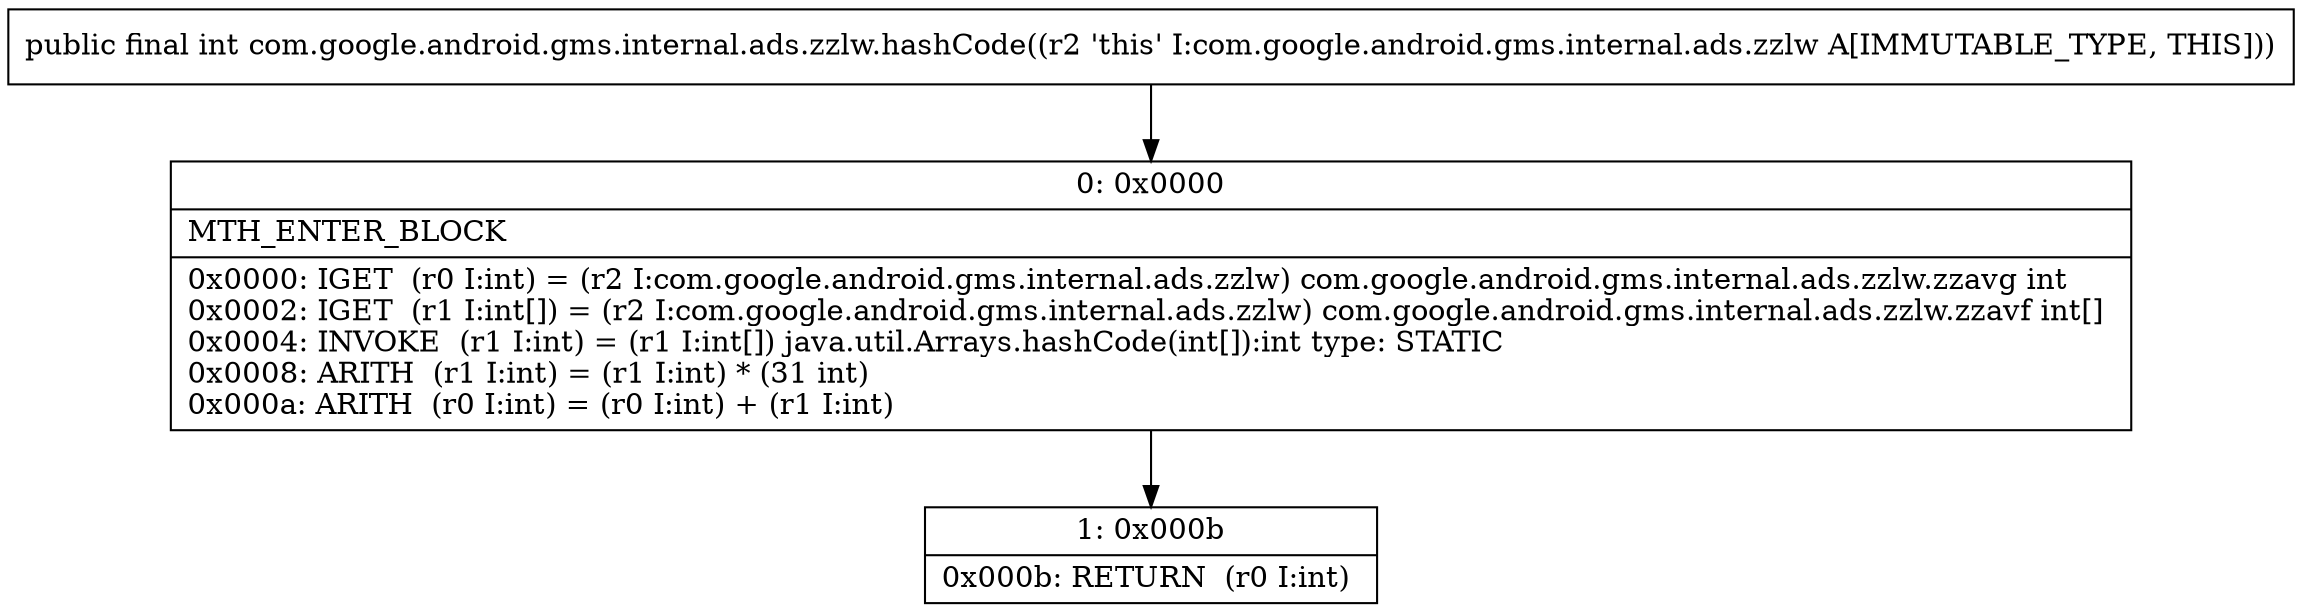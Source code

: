digraph "CFG forcom.google.android.gms.internal.ads.zzlw.hashCode()I" {
Node_0 [shape=record,label="{0\:\ 0x0000|MTH_ENTER_BLOCK\l|0x0000: IGET  (r0 I:int) = (r2 I:com.google.android.gms.internal.ads.zzlw) com.google.android.gms.internal.ads.zzlw.zzavg int \l0x0002: IGET  (r1 I:int[]) = (r2 I:com.google.android.gms.internal.ads.zzlw) com.google.android.gms.internal.ads.zzlw.zzavf int[] \l0x0004: INVOKE  (r1 I:int) = (r1 I:int[]) java.util.Arrays.hashCode(int[]):int type: STATIC \l0x0008: ARITH  (r1 I:int) = (r1 I:int) * (31 int) \l0x000a: ARITH  (r0 I:int) = (r0 I:int) + (r1 I:int) \l}"];
Node_1 [shape=record,label="{1\:\ 0x000b|0x000b: RETURN  (r0 I:int) \l}"];
MethodNode[shape=record,label="{public final int com.google.android.gms.internal.ads.zzlw.hashCode((r2 'this' I:com.google.android.gms.internal.ads.zzlw A[IMMUTABLE_TYPE, THIS])) }"];
MethodNode -> Node_0;
Node_0 -> Node_1;
}

